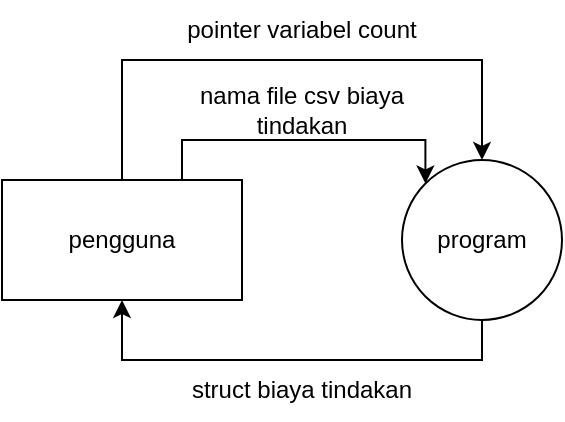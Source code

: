 <mxfile version="24.5.2" type="onedrive">
  <diagram name="Halaman-1" id="hHpunqhJjKpJKSJYbeE_">
    <mxGraphModel grid="1" page="1" gridSize="10" guides="1" tooltips="1" connect="1" arrows="1" fold="1" pageScale="1" pageWidth="827" pageHeight="1169" math="0" shadow="0">
      <root>
        <mxCell id="0" />
        <mxCell id="1" parent="0" />
        <mxCell id="0q-sgOENES7OPiGZYAXI-1" style="edgeStyle=orthogonalEdgeStyle;rounded=0;orthogonalLoop=1;jettySize=auto;html=1;exitX=0.75;exitY=0;exitDx=0;exitDy=0;entryX=0;entryY=0;entryDx=0;entryDy=0;" edge="1" parent="1" source="0q-sgOENES7OPiGZYAXI-3" target="0q-sgOENES7OPiGZYAXI-5">
          <mxGeometry relative="1" as="geometry">
            <Array as="points">
              <mxPoint x="250" y="190" />
              <mxPoint x="372" y="190" />
            </Array>
          </mxGeometry>
        </mxCell>
        <mxCell id="0q-sgOENES7OPiGZYAXI-2" style="edgeStyle=orthogonalEdgeStyle;rounded=0;orthogonalLoop=1;jettySize=auto;html=1;exitX=0.5;exitY=0;exitDx=0;exitDy=0;entryX=0.5;entryY=0;entryDx=0;entryDy=0;" edge="1" parent="1" source="0q-sgOENES7OPiGZYAXI-3" target="0q-sgOENES7OPiGZYAXI-5">
          <mxGeometry relative="1" as="geometry">
            <Array as="points">
              <mxPoint x="220" y="150" />
              <mxPoint x="400" y="150" />
            </Array>
          </mxGeometry>
        </mxCell>
        <mxCell id="0q-sgOENES7OPiGZYAXI-3" value="pengguna" style="rounded=0;whiteSpace=wrap;html=1;" vertex="1" parent="1">
          <mxGeometry x="160" y="210" width="120" height="60" as="geometry" />
        </mxCell>
        <mxCell id="0q-sgOENES7OPiGZYAXI-4" style="edgeStyle=orthogonalEdgeStyle;rounded=0;orthogonalLoop=1;jettySize=auto;html=1;entryX=0.5;entryY=1;entryDx=0;entryDy=0;" edge="1" parent="1" source="0q-sgOENES7OPiGZYAXI-5" target="0q-sgOENES7OPiGZYAXI-3">
          <mxGeometry relative="1" as="geometry">
            <Array as="points">
              <mxPoint x="400" y="300" />
              <mxPoint x="220" y="300" />
            </Array>
          </mxGeometry>
        </mxCell>
        <mxCell id="0q-sgOENES7OPiGZYAXI-5" value="program" style="ellipse;whiteSpace=wrap;html=1;aspect=fixed;" vertex="1" parent="1">
          <mxGeometry x="360" y="200" width="80" height="80" as="geometry" />
        </mxCell>
        <mxCell id="0q-sgOENES7OPiGZYAXI-6" value="nama file csv biaya tindakan" style="text;html=1;align=center;verticalAlign=middle;whiteSpace=wrap;rounded=0;" vertex="1" parent="1">
          <mxGeometry x="250" y="160" width="120" height="30" as="geometry" />
        </mxCell>
        <mxCell id="0q-sgOENES7OPiGZYAXI-7" value="pointer variabel count" style="text;html=1;align=center;verticalAlign=middle;whiteSpace=wrap;rounded=0;" vertex="1" parent="1">
          <mxGeometry x="220" y="120" width="180" height="30" as="geometry" />
        </mxCell>
        <mxCell id="0q-sgOENES7OPiGZYAXI-8" value="struct biaya tindakan" style="text;html=1;align=center;verticalAlign=middle;whiteSpace=wrap;rounded=0;" vertex="1" parent="1">
          <mxGeometry x="220" y="300" width="180" height="30" as="geometry" />
        </mxCell>
      </root>
    </mxGraphModel>
  </diagram>
</mxfile>

